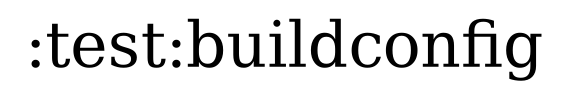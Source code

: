 digraph {
edge ["dir"="forward"]
graph ["dpi"="100","label"=":test:buildconfig","labelloc"="t","fontsize"="30","ranksep"="1.5","rankdir"="TB"]
node ["style"="filled"]
{
edge ["dir"="none"]
graph ["rank"="same"]
}
}
